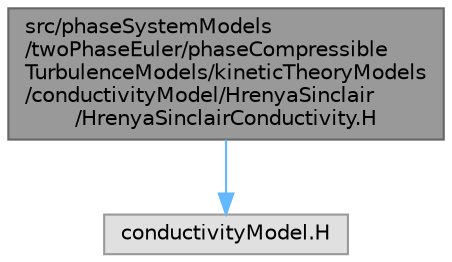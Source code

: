 digraph "src/phaseSystemModels/twoPhaseEuler/phaseCompressibleTurbulenceModels/kineticTheoryModels/conductivityModel/HrenyaSinclair/HrenyaSinclairConductivity.H"
{
 // LATEX_PDF_SIZE
  bgcolor="transparent";
  edge [fontname=Helvetica,fontsize=10,labelfontname=Helvetica,labelfontsize=10];
  node [fontname=Helvetica,fontsize=10,shape=box,height=0.2,width=0.4];
  Node1 [id="Node000001",label="src/phaseSystemModels\l/twoPhaseEuler/phaseCompressible\lTurbulenceModels/kineticTheoryModels\l/conductivityModel/HrenyaSinclair\l/HrenyaSinclairConductivity.H",height=0.2,width=0.4,color="gray40", fillcolor="grey60", style="filled", fontcolor="black",tooltip=" "];
  Node1 -> Node2 [id="edge1_Node000001_Node000002",color="steelblue1",style="solid",tooltip=" "];
  Node2 [id="Node000002",label="conductivityModel.H",height=0.2,width=0.4,color="grey60", fillcolor="#E0E0E0", style="filled",tooltip=" "];
}
